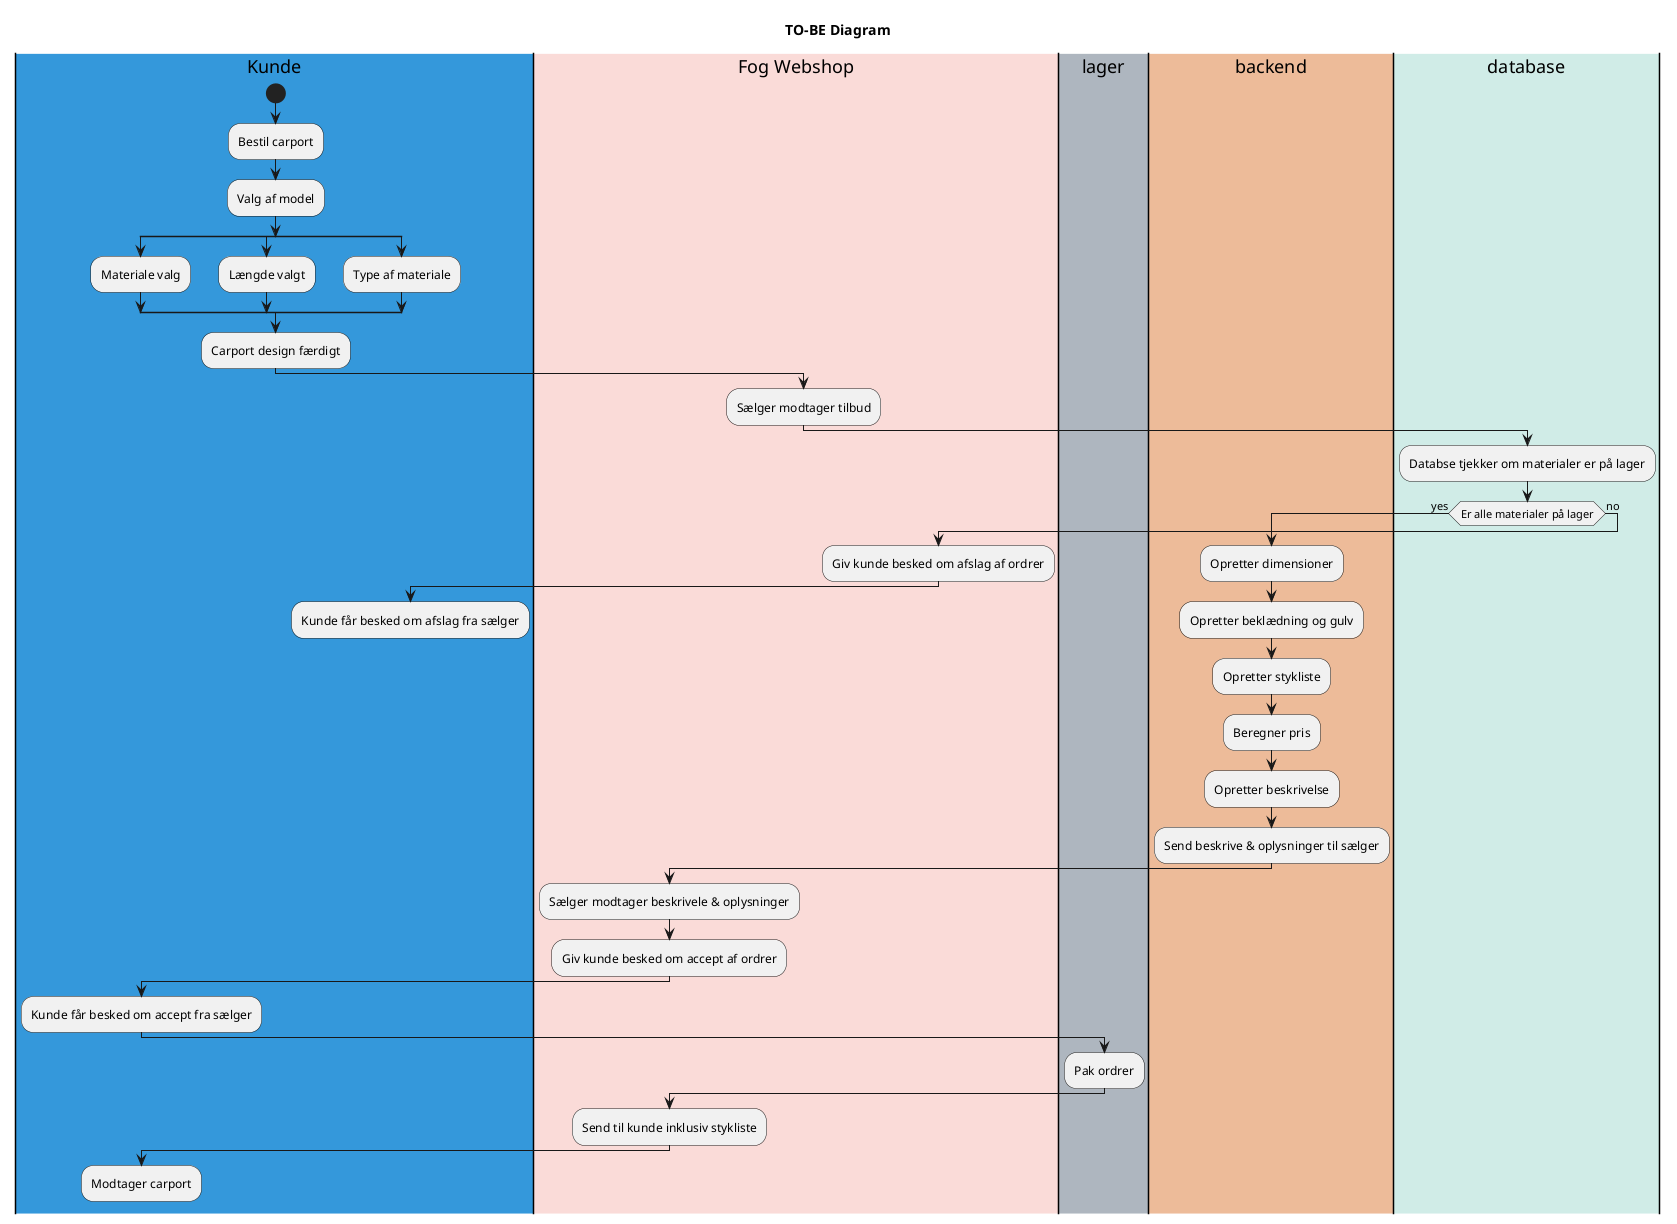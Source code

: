@startuml
!pragma visma layout smetana
title TO-BE Diagram
|#3498DB|Kunde|
|#FADBD8|Fog Webshop|
|#AEB6BF|lager|
|#EDBB99|backend|
|#D0ECE7|database|



|Kunde|
start
|Kunde|
:Bestil carport;
:Valg af model;
split
:Materiale valg;
split again
:Længde valgt;

split again
:Type af materiale;
split end
:Carport design færdigt;
|Fog Webshop|
:Sælger modtager tilbud;

|database|
:Databse tjekker om materialer er på lager;
if (Er alle materialer på lager) then (yes)

|backend|
:Opretter dimensioner;
:Opretter beklædning og gulv;
:Opretter stykliste;
:Beregner pris;
:Opretter beskrivelse;
:Send beskrive & oplysninger til sælger;
|Fog Webshop|
:Sælger modtager beskrivele & oplysninger;
:Giv kunde besked om accept af ordrer;
|Kunde|
:Kunde får besked om accept fra sælger;
|lager|
:Pak ordrer;
|Fog Webshop|
:Send til kunde inklusiv stykliste;
|Kunde|
:Modtager carport;

detach
else (no)
|Fog Webshop|



:Giv kunde besked om afslag af ordrer;
|Kunde|
:Kunde får besked om afslag fra sælger;
detach
|Kunde|


@enduml
